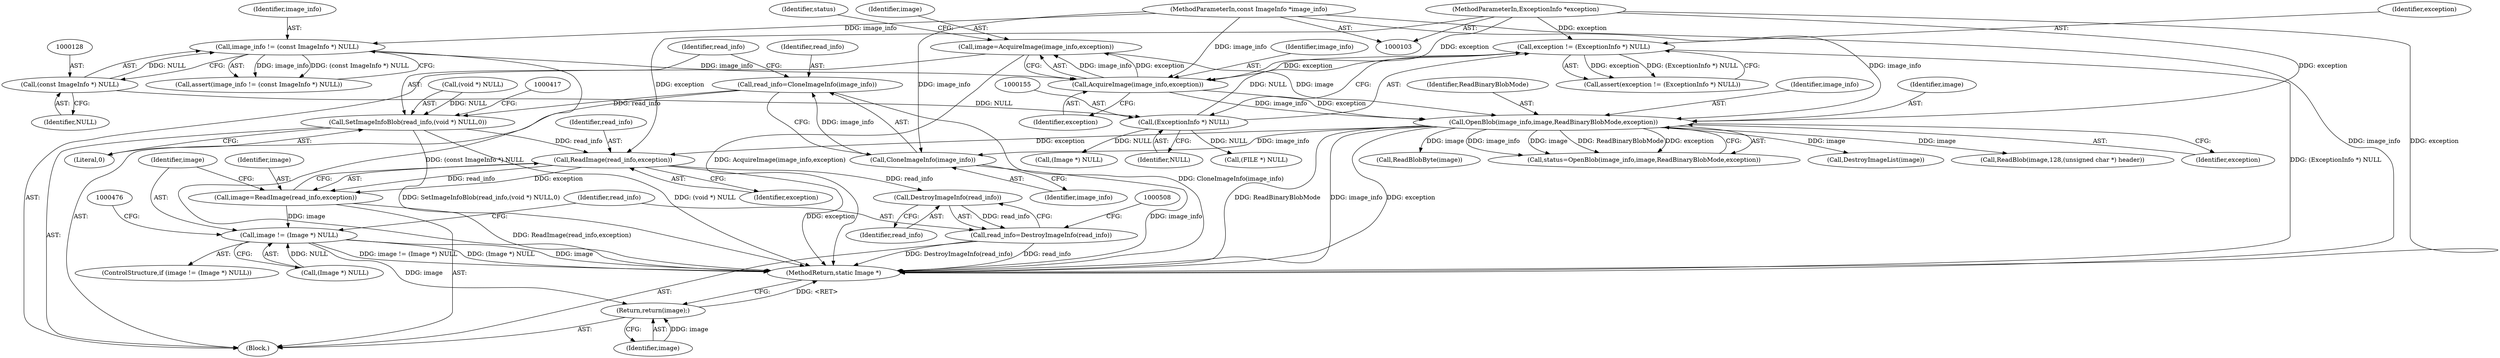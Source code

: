 digraph "0_ImageMagick_6b6bff054d569a77973f2140c0e86366e6168a6c@API" {
"1000406" [label="(Call,read_info=CloneImageInfo(image_info))"];
"1000408" [label="(Call,CloneImageInfo(image_info))"];
"1000170" [label="(Call,OpenBlob(image_info,image,ReadBinaryBlobMode,exception))"];
"1000165" [label="(Call,AcquireImage(image_info,exception))"];
"1000125" [label="(Call,image_info != (const ImageInfo *) NULL)"];
"1000104" [label="(MethodParameterIn,const ImageInfo *image_info)"];
"1000127" [label="(Call,(const ImageInfo *) NULL)"];
"1000152" [label="(Call,exception != (ExceptionInfo *) NULL)"];
"1000105" [label="(MethodParameterIn,ExceptionInfo *exception)"];
"1000154" [label="(Call,(ExceptionInfo *) NULL)"];
"1000163" [label="(Call,image=AcquireImage(image_info,exception))"];
"1000410" [label="(Call,SetImageInfoBlob(read_info,(void *) NULL,0))"];
"1000465" [label="(Call,ReadImage(read_info,exception))"];
"1000463" [label="(Call,image=ReadImage(read_info,exception))"];
"1000469" [label="(Call,image != (Image *) NULL)"];
"1000511" [label="(Return,return(image);)"];
"1000505" [label="(Call,DestroyImageInfo(read_info))"];
"1000503" [label="(Call,read_info=DestroyImageInfo(read_info))"];
"1000185" [label="(Call,(Image *) NULL)"];
"1000166" [label="(Identifier,image_info)"];
"1000104" [label="(MethodParameterIn,const ImageInfo *image_info)"];
"1000470" [label="(Identifier,image)"];
"1000129" [label="(Identifier,NULL)"];
"1000163" [label="(Call,image=AcquireImage(image_info,exception))"];
"1000156" [label="(Identifier,NULL)"];
"1000386" [label="(Call,ReadBlobByte(image))"];
"1000127" [label="(Call,(const ImageInfo *) NULL)"];
"1000415" [label="(Literal,0)"];
"1000406" [label="(Call,read_info=CloneImageInfo(image_info))"];
"1000465" [label="(Call,ReadImage(read_info,exception))"];
"1000169" [label="(Identifier,status)"];
"1000506" [label="(Identifier,read_info)"];
"1000125" [label="(Call,image_info != (const ImageInfo *) NULL)"];
"1000170" [label="(Call,OpenBlob(image_info,image,ReadBinaryBlobMode,exception))"];
"1000165" [label="(Call,AcquireImage(image_info,exception))"];
"1000168" [label="(Call,status=OpenBlob(image_info,image,ReadBinaryBlobMode,exception))"];
"1000154" [label="(Call,(ExceptionInfo *) NULL)"];
"1000407" [label="(Identifier,read_info)"];
"1000511" [label="(Return,return(image);)"];
"1000167" [label="(Identifier,exception)"];
"1000464" [label="(Identifier,image)"];
"1000468" [label="(ControlStructure,if (image != (Image *) NULL))"];
"1000174" [label="(Identifier,exception)"];
"1000412" [label="(Call,(void *) NULL)"];
"1000471" [label="(Call,(Image *) NULL)"];
"1000504" [label="(Identifier,read_info)"];
"1000410" [label="(Call,SetImageInfoBlob(read_info,(void *) NULL,0))"];
"1000466" [label="(Identifier,read_info)"];
"1000503" [label="(Call,read_info=DestroyImageInfo(read_info))"];
"1000164" [label="(Identifier,image)"];
"1000411" [label="(Identifier,read_info)"];
"1000172" [label="(Identifier,image)"];
"1000182" [label="(Call,DestroyImageList(image))"];
"1000469" [label="(Call,image != (Image *) NULL)"];
"1000173" [label="(Identifier,ReadBinaryBlobMode)"];
"1000467" [label="(Identifier,exception)"];
"1000408" [label="(Call,CloneImageInfo(image_info))"];
"1000151" [label="(Call,assert(exception != (ExceptionInfo *) NULL))"];
"1000153" [label="(Identifier,exception)"];
"1000126" [label="(Identifier,image_info)"];
"1000463" [label="(Call,image=ReadImage(read_info,exception))"];
"1000512" [label="(Identifier,image)"];
"1000105" [label="(MethodParameterIn,ExceptionInfo *exception)"];
"1000409" [label="(Identifier,image_info)"];
"1000152" [label="(Call,exception != (ExceptionInfo *) NULL)"];
"1000505" [label="(Call,DestroyImageInfo(read_info))"];
"1000106" [label="(Block,)"];
"1000513" [label="(MethodReturn,static Image *)"];
"1000228" [label="(Call,ReadBlob(image,128,(unsigned char *) header))"];
"1000351" [label="(Call,(FILE *) NULL)"];
"1000171" [label="(Identifier,image_info)"];
"1000124" [label="(Call,assert(image_info != (const ImageInfo *) NULL))"];
"1000406" -> "1000106"  [label="AST: "];
"1000406" -> "1000408"  [label="CFG: "];
"1000407" -> "1000406"  [label="AST: "];
"1000408" -> "1000406"  [label="AST: "];
"1000411" -> "1000406"  [label="CFG: "];
"1000406" -> "1000513"  [label="DDG: CloneImageInfo(image_info)"];
"1000408" -> "1000406"  [label="DDG: image_info"];
"1000406" -> "1000410"  [label="DDG: read_info"];
"1000408" -> "1000409"  [label="CFG: "];
"1000409" -> "1000408"  [label="AST: "];
"1000408" -> "1000513"  [label="DDG: image_info"];
"1000170" -> "1000408"  [label="DDG: image_info"];
"1000104" -> "1000408"  [label="DDG: image_info"];
"1000170" -> "1000168"  [label="AST: "];
"1000170" -> "1000174"  [label="CFG: "];
"1000171" -> "1000170"  [label="AST: "];
"1000172" -> "1000170"  [label="AST: "];
"1000173" -> "1000170"  [label="AST: "];
"1000174" -> "1000170"  [label="AST: "];
"1000168" -> "1000170"  [label="CFG: "];
"1000170" -> "1000513"  [label="DDG: ReadBinaryBlobMode"];
"1000170" -> "1000513"  [label="DDG: image_info"];
"1000170" -> "1000513"  [label="DDG: exception"];
"1000170" -> "1000168"  [label="DDG: image_info"];
"1000170" -> "1000168"  [label="DDG: image"];
"1000170" -> "1000168"  [label="DDG: ReadBinaryBlobMode"];
"1000170" -> "1000168"  [label="DDG: exception"];
"1000165" -> "1000170"  [label="DDG: image_info"];
"1000165" -> "1000170"  [label="DDG: exception"];
"1000104" -> "1000170"  [label="DDG: image_info"];
"1000163" -> "1000170"  [label="DDG: image"];
"1000105" -> "1000170"  [label="DDG: exception"];
"1000170" -> "1000182"  [label="DDG: image"];
"1000170" -> "1000228"  [label="DDG: image"];
"1000170" -> "1000386"  [label="DDG: image"];
"1000170" -> "1000465"  [label="DDG: exception"];
"1000165" -> "1000163"  [label="AST: "];
"1000165" -> "1000167"  [label="CFG: "];
"1000166" -> "1000165"  [label="AST: "];
"1000167" -> "1000165"  [label="AST: "];
"1000163" -> "1000165"  [label="CFG: "];
"1000165" -> "1000163"  [label="DDG: image_info"];
"1000165" -> "1000163"  [label="DDG: exception"];
"1000125" -> "1000165"  [label="DDG: image_info"];
"1000104" -> "1000165"  [label="DDG: image_info"];
"1000152" -> "1000165"  [label="DDG: exception"];
"1000105" -> "1000165"  [label="DDG: exception"];
"1000125" -> "1000124"  [label="AST: "];
"1000125" -> "1000127"  [label="CFG: "];
"1000126" -> "1000125"  [label="AST: "];
"1000127" -> "1000125"  [label="AST: "];
"1000124" -> "1000125"  [label="CFG: "];
"1000125" -> "1000513"  [label="DDG: (const ImageInfo *) NULL"];
"1000125" -> "1000124"  [label="DDG: image_info"];
"1000125" -> "1000124"  [label="DDG: (const ImageInfo *) NULL"];
"1000104" -> "1000125"  [label="DDG: image_info"];
"1000127" -> "1000125"  [label="DDG: NULL"];
"1000104" -> "1000103"  [label="AST: "];
"1000104" -> "1000513"  [label="DDG: image_info"];
"1000127" -> "1000129"  [label="CFG: "];
"1000128" -> "1000127"  [label="AST: "];
"1000129" -> "1000127"  [label="AST: "];
"1000127" -> "1000154"  [label="DDG: NULL"];
"1000152" -> "1000151"  [label="AST: "];
"1000152" -> "1000154"  [label="CFG: "];
"1000153" -> "1000152"  [label="AST: "];
"1000154" -> "1000152"  [label="AST: "];
"1000151" -> "1000152"  [label="CFG: "];
"1000152" -> "1000513"  [label="DDG: (ExceptionInfo *) NULL"];
"1000152" -> "1000151"  [label="DDG: exception"];
"1000152" -> "1000151"  [label="DDG: (ExceptionInfo *) NULL"];
"1000105" -> "1000152"  [label="DDG: exception"];
"1000154" -> "1000152"  [label="DDG: NULL"];
"1000105" -> "1000103"  [label="AST: "];
"1000105" -> "1000513"  [label="DDG: exception"];
"1000105" -> "1000465"  [label="DDG: exception"];
"1000154" -> "1000156"  [label="CFG: "];
"1000155" -> "1000154"  [label="AST: "];
"1000156" -> "1000154"  [label="AST: "];
"1000154" -> "1000185"  [label="DDG: NULL"];
"1000154" -> "1000351"  [label="DDG: NULL"];
"1000163" -> "1000106"  [label="AST: "];
"1000164" -> "1000163"  [label="AST: "];
"1000169" -> "1000163"  [label="CFG: "];
"1000163" -> "1000513"  [label="DDG: AcquireImage(image_info,exception)"];
"1000410" -> "1000106"  [label="AST: "];
"1000410" -> "1000415"  [label="CFG: "];
"1000411" -> "1000410"  [label="AST: "];
"1000412" -> "1000410"  [label="AST: "];
"1000415" -> "1000410"  [label="AST: "];
"1000417" -> "1000410"  [label="CFG: "];
"1000410" -> "1000513"  [label="DDG: (void *) NULL"];
"1000410" -> "1000513"  [label="DDG: SetImageInfoBlob(read_info,(void *) NULL,0)"];
"1000412" -> "1000410"  [label="DDG: NULL"];
"1000410" -> "1000465"  [label="DDG: read_info"];
"1000465" -> "1000463"  [label="AST: "];
"1000465" -> "1000467"  [label="CFG: "];
"1000466" -> "1000465"  [label="AST: "];
"1000467" -> "1000465"  [label="AST: "];
"1000463" -> "1000465"  [label="CFG: "];
"1000465" -> "1000513"  [label="DDG: exception"];
"1000465" -> "1000463"  [label="DDG: read_info"];
"1000465" -> "1000463"  [label="DDG: exception"];
"1000465" -> "1000505"  [label="DDG: read_info"];
"1000463" -> "1000106"  [label="AST: "];
"1000464" -> "1000463"  [label="AST: "];
"1000470" -> "1000463"  [label="CFG: "];
"1000463" -> "1000513"  [label="DDG: ReadImage(read_info,exception)"];
"1000463" -> "1000469"  [label="DDG: image"];
"1000469" -> "1000468"  [label="AST: "];
"1000469" -> "1000471"  [label="CFG: "];
"1000470" -> "1000469"  [label="AST: "];
"1000471" -> "1000469"  [label="AST: "];
"1000476" -> "1000469"  [label="CFG: "];
"1000504" -> "1000469"  [label="CFG: "];
"1000469" -> "1000513"  [label="DDG: image != (Image *) NULL"];
"1000469" -> "1000513"  [label="DDG: (Image *) NULL"];
"1000469" -> "1000513"  [label="DDG: image"];
"1000471" -> "1000469"  [label="DDG: NULL"];
"1000469" -> "1000511"  [label="DDG: image"];
"1000511" -> "1000106"  [label="AST: "];
"1000511" -> "1000512"  [label="CFG: "];
"1000512" -> "1000511"  [label="AST: "];
"1000513" -> "1000511"  [label="CFG: "];
"1000511" -> "1000513"  [label="DDG: <RET>"];
"1000512" -> "1000511"  [label="DDG: image"];
"1000505" -> "1000503"  [label="AST: "];
"1000505" -> "1000506"  [label="CFG: "];
"1000506" -> "1000505"  [label="AST: "];
"1000503" -> "1000505"  [label="CFG: "];
"1000505" -> "1000503"  [label="DDG: read_info"];
"1000503" -> "1000106"  [label="AST: "];
"1000504" -> "1000503"  [label="AST: "];
"1000508" -> "1000503"  [label="CFG: "];
"1000503" -> "1000513"  [label="DDG: DestroyImageInfo(read_info)"];
"1000503" -> "1000513"  [label="DDG: read_info"];
}
